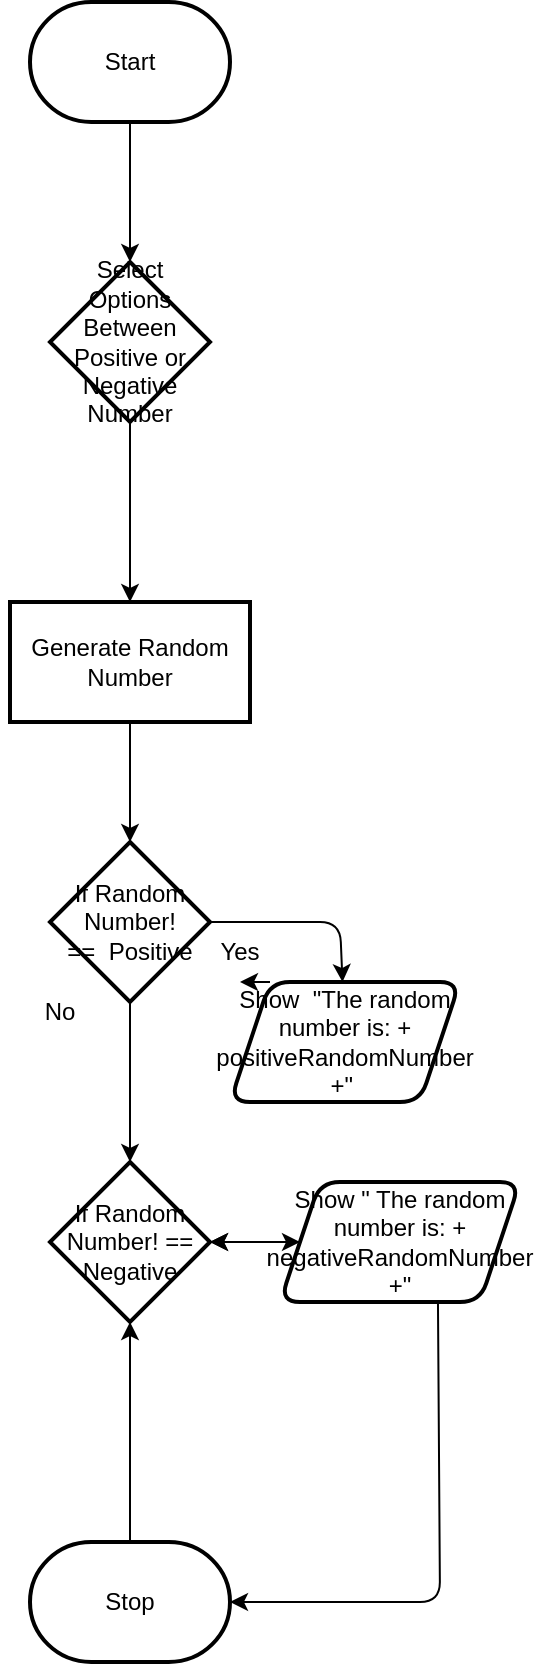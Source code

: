 <mxfile>
    <diagram id="HIP3nbAZw_EuaXWnEj3U" name="Page-1">
        <mxGraphModel dx="621" dy="457" grid="1" gridSize="10" guides="1" tooltips="1" connect="1" arrows="1" fold="1" page="1" pageScale="1" pageWidth="850" pageHeight="1100" math="0" shadow="0">
            <root>
                <mxCell id="0"/>
                <mxCell id="1" parent="0"/>
                <mxCell id="8" value="" style="edgeStyle=none;html=1;" edge="1" parent="1" source="2" target="7">
                    <mxGeometry relative="1" as="geometry"/>
                </mxCell>
                <mxCell id="2" value="Start" style="strokeWidth=2;html=1;shape=mxgraph.flowchart.terminator;whiteSpace=wrap;" parent="1" vertex="1">
                    <mxGeometry x="325" y="30" width="100" height="60" as="geometry"/>
                </mxCell>
                <mxCell id="10" value="" style="edgeStyle=none;html=1;" edge="1" parent="1" source="7" target="9">
                    <mxGeometry relative="1" as="geometry"/>
                </mxCell>
                <mxCell id="7" value="Select Options Between Positive or Negative Number" style="rhombus;whiteSpace=wrap;html=1;strokeWidth=2;" vertex="1" parent="1">
                    <mxGeometry x="335" y="160" width="80" height="80" as="geometry"/>
                </mxCell>
                <mxCell id="14" value="" style="edgeStyle=none;html=1;" edge="1" parent="1" source="9" target="13">
                    <mxGeometry relative="1" as="geometry"/>
                </mxCell>
                <mxCell id="9" value="Generate Random Number" style="whiteSpace=wrap;html=1;strokeWidth=2;" vertex="1" parent="1">
                    <mxGeometry x="315" y="330" width="120" height="60" as="geometry"/>
                </mxCell>
                <mxCell id="16" value="" style="edgeStyle=none;html=1;" edge="1" parent="1" source="13" target="15">
                    <mxGeometry relative="1" as="geometry">
                        <Array as="points">
                            <mxPoint x="480" y="490"/>
                        </Array>
                    </mxGeometry>
                </mxCell>
                <mxCell id="24" value="" style="edgeStyle=none;html=1;" edge="1" parent="1" source="13" target="23">
                    <mxGeometry relative="1" as="geometry"/>
                </mxCell>
                <mxCell id="13" value="If Random Number!&lt;div&gt;==&amp;nbsp; Positive&lt;/div&gt;" style="rhombus;whiteSpace=wrap;html=1;strokeWidth=2;" vertex="1" parent="1">
                    <mxGeometry x="335" y="450" width="80" height="80" as="geometry"/>
                </mxCell>
                <mxCell id="15" value="Show&amp;nbsp; &quot;The random number is: + positiveRandomNumber +&quot;&amp;nbsp;" style="shape=parallelogram;perimeter=parallelogramPerimeter;whiteSpace=wrap;html=1;fixedSize=1;strokeWidth=2;rounded=1;" vertex="1" parent="1">
                    <mxGeometry x="425" y="520" width="115" height="60" as="geometry"/>
                </mxCell>
                <mxCell id="17" value="Yes" style="text;strokeColor=none;align=center;fillColor=none;html=1;verticalAlign=middle;whiteSpace=wrap;rounded=0;" vertex="1" parent="1">
                    <mxGeometry x="400" y="490" width="60" height="30" as="geometry"/>
                </mxCell>
                <mxCell id="20" value="No" style="text;strokeColor=none;align=center;fillColor=none;html=1;verticalAlign=middle;whiteSpace=wrap;rounded=0;" vertex="1" parent="1">
                    <mxGeometry x="310" y="520" width="60" height="30" as="geometry"/>
                </mxCell>
                <mxCell id="26" value="" style="edgeStyle=none;html=1;" edge="1" parent="1" source="23" target="25">
                    <mxGeometry relative="1" as="geometry"/>
                </mxCell>
                <mxCell id="23" value="If Random Number! == Negative" style="rhombus;whiteSpace=wrap;html=1;strokeWidth=2;" vertex="1" parent="1">
                    <mxGeometry x="335" y="610" width="80" height="80" as="geometry"/>
                </mxCell>
                <mxCell id="28" value="" style="edgeStyle=none;html=1;entryX=1;entryY=0.5;entryDx=0;entryDy=0;entryPerimeter=0;exitX=0.658;exitY=0.946;exitDx=0;exitDy=0;exitPerimeter=0;" edge="1" parent="1" source="25" target="29">
                    <mxGeometry relative="1" as="geometry">
                        <mxPoint x="495" y="830" as="targetPoint"/>
                        <Array as="points">
                            <mxPoint x="530" y="830"/>
                        </Array>
                    </mxGeometry>
                </mxCell>
                <mxCell id="31" value="" style="edgeStyle=none;html=1;" edge="1" parent="1" source="25" target="23">
                    <mxGeometry relative="1" as="geometry"/>
                </mxCell>
                <mxCell id="32" value="" style="edgeStyle=none;html=1;" edge="1" parent="1" source="25" target="23">
                    <mxGeometry relative="1" as="geometry"/>
                </mxCell>
                <mxCell id="25" value="Show &quot; The random number is: + negativeRandomNumber +&quot;" style="shape=parallelogram;perimeter=parallelogramPerimeter;whiteSpace=wrap;html=1;fixedSize=1;strokeWidth=2;rounded=1;" vertex="1" parent="1">
                    <mxGeometry x="450" y="620" width="120" height="60" as="geometry"/>
                </mxCell>
                <mxCell id="30" value="" style="edgeStyle=none;html=1;" edge="1" parent="1" source="29" target="23">
                    <mxGeometry relative="1" as="geometry"/>
                </mxCell>
                <mxCell id="29" value="Stop" style="strokeWidth=2;html=1;shape=mxgraph.flowchart.terminator;whiteSpace=wrap;" vertex="1" parent="1">
                    <mxGeometry x="325" y="800" width="100" height="60" as="geometry"/>
                </mxCell>
                <mxCell id="33" style="edgeStyle=none;html=1;exitX=0.75;exitY=1;exitDx=0;exitDy=0;entryX=0.5;entryY=1;entryDx=0;entryDy=0;" edge="1" parent="1" source="17" target="17">
                    <mxGeometry relative="1" as="geometry"/>
                </mxCell>
            </root>
        </mxGraphModel>
    </diagram>
</mxfile>